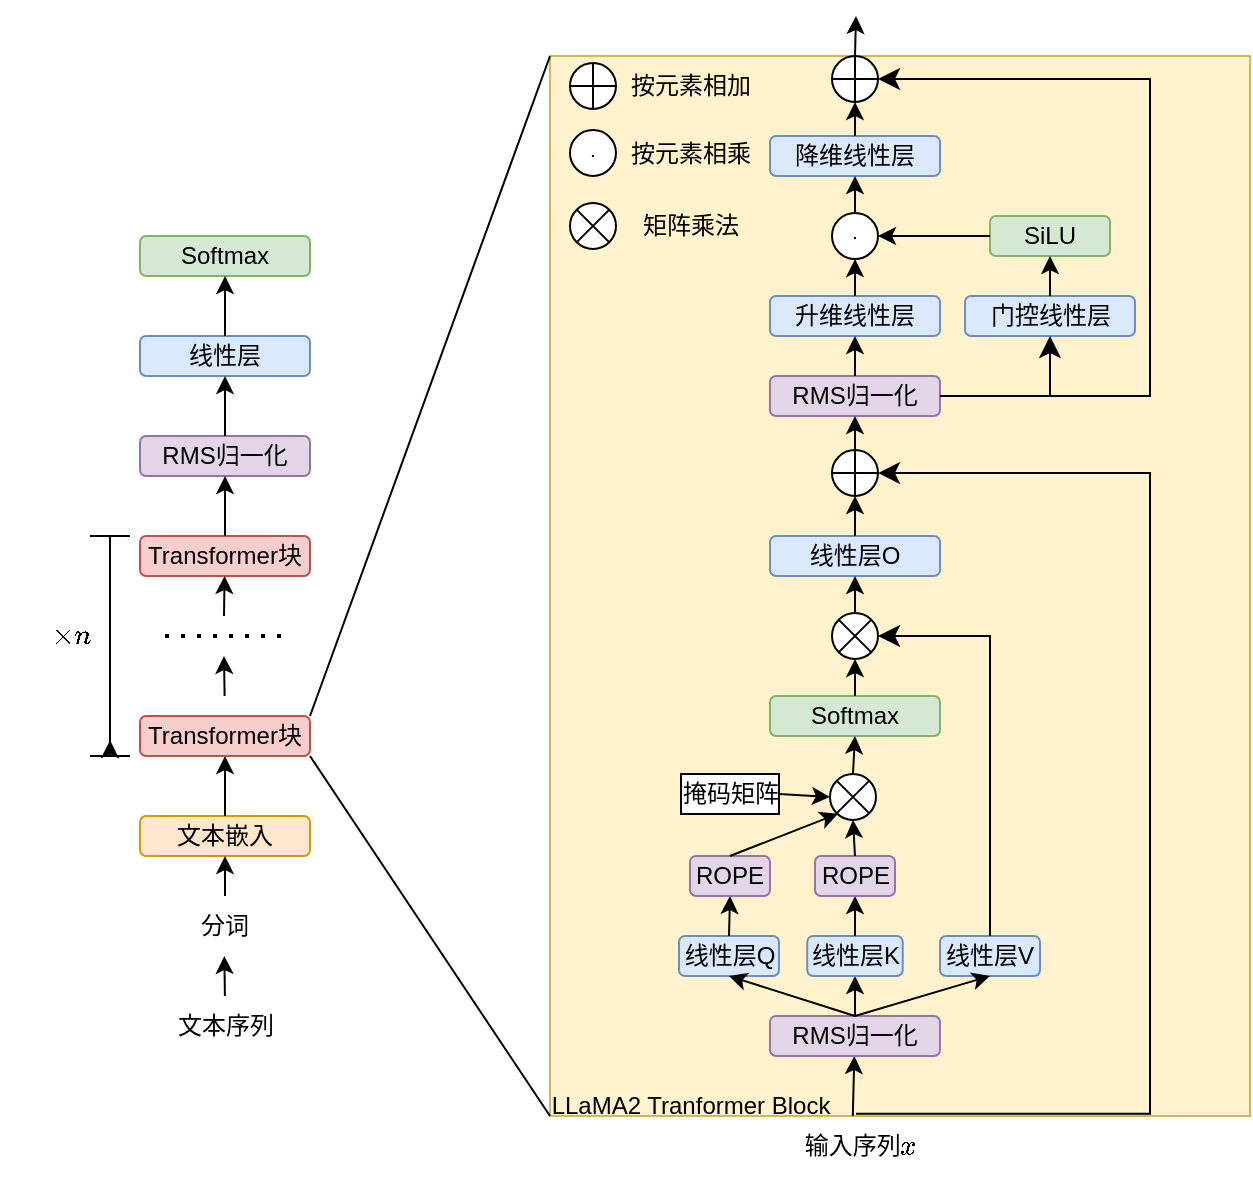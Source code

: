 <mxfile version="24.0.7" type="github">
  <diagram name="第 1 页" id="TnP6nja6smuP0p-oWf90">
    <mxGraphModel dx="1514" dy="857" grid="1" gridSize="10" guides="1" tooltips="1" connect="1" arrows="1" fold="1" page="1" pageScale="1" pageWidth="827" pageHeight="1169" math="1" shadow="0">
      <root>
        <mxCell id="0" />
        <mxCell id="1" parent="0" />
        <mxCell id="sZdEJVB9sNK9TB-2Sg2r-113" value="" style="rounded=0;whiteSpace=wrap;html=1;fillColor=#fff2cc;strokeColor=#d6b656;" parent="1" vertex="1">
          <mxGeometry x="350" y="230" width="350" height="530" as="geometry" />
        </mxCell>
        <mxCell id="sZdEJVB9sNK9TB-2Sg2r-1" value="文本嵌入" style="rounded=1;whiteSpace=wrap;html=1;fillColor=#ffe6cc;strokeColor=#d79b00;" parent="1" vertex="1">
          <mxGeometry x="145" y="610" width="85" height="20" as="geometry" />
        </mxCell>
        <mxCell id="sZdEJVB9sNK9TB-2Sg2r-3" value="文本序列" style="text;html=1;align=center;verticalAlign=middle;whiteSpace=wrap;rounded=0;" parent="1" vertex="1">
          <mxGeometry x="157.5" y="700" width="60" height="30" as="geometry" />
        </mxCell>
        <mxCell id="sZdEJVB9sNK9TB-2Sg2r-8" value="" style="edgeStyle=orthogonalEdgeStyle;rounded=0;orthogonalLoop=1;jettySize=auto;html=1;exitX=0.5;exitY=0;exitDx=0;exitDy=0;entryX=0.5;entryY=1;entryDx=0;entryDy=0;" parent="1" source="sZdEJVB9sNK9TB-2Sg2r-1" target="sZdEJVB9sNK9TB-2Sg2r-7" edge="1">
          <mxGeometry relative="1" as="geometry">
            <mxPoint x="370" y="615" as="sourcePoint" />
            <mxPoint x="370" y="530" as="targetPoint" />
          </mxGeometry>
        </mxCell>
        <mxCell id="sZdEJVB9sNK9TB-2Sg2r-5" value="分词" style="text;html=1;align=center;verticalAlign=middle;whiteSpace=wrap;rounded=0;" parent="1" vertex="1">
          <mxGeometry x="165" y="650" width="45" height="30" as="geometry" />
        </mxCell>
        <mxCell id="sZdEJVB9sNK9TB-2Sg2r-6" value="" style="endArrow=classic;html=1;rounded=0;exitX=0.5;exitY=0;exitDx=0;exitDy=0;entryX=0.5;entryY=1;entryDx=0;entryDy=0;" parent="1" source="sZdEJVB9sNK9TB-2Sg2r-5" target="sZdEJVB9sNK9TB-2Sg2r-1" edge="1">
          <mxGeometry width="50" height="50" relative="1" as="geometry">
            <mxPoint x="340" y="580" as="sourcePoint" />
            <mxPoint x="390" y="530" as="targetPoint" />
          </mxGeometry>
        </mxCell>
        <mxCell id="sZdEJVB9sNK9TB-2Sg2r-7" value="Transformer块" style="rounded=1;whiteSpace=wrap;html=1;fillColor=#f8cecc;strokeColor=#b85450;" parent="1" vertex="1">
          <mxGeometry x="145" y="560" width="85" height="20" as="geometry" />
        </mxCell>
        <mxCell id="sZdEJVB9sNK9TB-2Sg2r-9" value="Transformer块" style="rounded=1;whiteSpace=wrap;html=1;fillColor=#f8cecc;strokeColor=#b85450;" parent="1" vertex="1">
          <mxGeometry x="145" y="470" width="85" height="20" as="geometry" />
        </mxCell>
        <mxCell id="sZdEJVB9sNK9TB-2Sg2r-10" value="" style="edgeStyle=orthogonalEdgeStyle;rounded=0;orthogonalLoop=1;jettySize=auto;html=1;exitX=0.5;exitY=0;exitDx=0;exitDy=0;" parent="1" edge="1">
          <mxGeometry relative="1" as="geometry">
            <mxPoint x="187.3" y="550" as="sourcePoint" />
            <mxPoint x="187" y="530" as="targetPoint" />
          </mxGeometry>
        </mxCell>
        <mxCell id="sZdEJVB9sNK9TB-2Sg2r-11" value="" style="endArrow=none;dashed=1;html=1;dashPattern=1 3;strokeWidth=2;rounded=0;" parent="1" edge="1">
          <mxGeometry width="50" height="50" relative="1" as="geometry">
            <mxPoint x="157.5" y="520" as="sourcePoint" />
            <mxPoint x="217.5" y="520" as="targetPoint" />
          </mxGeometry>
        </mxCell>
        <mxCell id="sZdEJVB9sNK9TB-2Sg2r-12" value="" style="edgeStyle=orthogonalEdgeStyle;rounded=0;orthogonalLoop=1;jettySize=auto;html=1;entryX=0.5;entryY=1;entryDx=0;entryDy=0;" parent="1" edge="1">
          <mxGeometry relative="1" as="geometry">
            <mxPoint x="187" y="510" as="sourcePoint" />
            <mxPoint x="187.3" y="490" as="targetPoint" />
          </mxGeometry>
        </mxCell>
        <mxCell id="sZdEJVB9sNK9TB-2Sg2r-15" value="RMS归一化" style="rounded=1;whiteSpace=wrap;html=1;fillColor=#e1d5e7;strokeColor=#9673a6;" parent="1" vertex="1">
          <mxGeometry x="145" y="420" width="85" height="20" as="geometry" />
        </mxCell>
        <mxCell id="sZdEJVB9sNK9TB-2Sg2r-17" value="线性层" style="rounded=1;whiteSpace=wrap;html=1;fillColor=#dae8fc;strokeColor=#6c8ebf;" parent="1" vertex="1">
          <mxGeometry x="145" y="370" width="85" height="20" as="geometry" />
        </mxCell>
        <mxCell id="sZdEJVB9sNK9TB-2Sg2r-18" value="Softmax" style="rounded=1;whiteSpace=wrap;html=1;fillColor=#d5e8d4;strokeColor=#82b366;" parent="1" vertex="1">
          <mxGeometry x="145" y="320" width="85" height="20" as="geometry" />
        </mxCell>
        <mxCell id="sZdEJVB9sNK9TB-2Sg2r-19" value="" style="edgeStyle=orthogonalEdgeStyle;rounded=0;orthogonalLoop=1;jettySize=auto;html=1;exitX=0.5;exitY=0;exitDx=0;exitDy=0;entryX=0.5;entryY=1;entryDx=0;entryDy=0;" parent="1" source="sZdEJVB9sNK9TB-2Sg2r-15" target="sZdEJVB9sNK9TB-2Sg2r-17" edge="1">
          <mxGeometry relative="1" as="geometry">
            <mxPoint x="330" y="305" as="sourcePoint" />
            <mxPoint x="330.29" y="270" as="targetPoint" />
          </mxGeometry>
        </mxCell>
        <mxCell id="sZdEJVB9sNK9TB-2Sg2r-20" value="" style="edgeStyle=orthogonalEdgeStyle;rounded=0;orthogonalLoop=1;jettySize=auto;html=1;exitX=0.5;exitY=0;exitDx=0;exitDy=0;entryX=0.5;entryY=1;entryDx=0;entryDy=0;" parent="1" source="sZdEJVB9sNK9TB-2Sg2r-17" target="sZdEJVB9sNK9TB-2Sg2r-18" edge="1">
          <mxGeometry relative="1" as="geometry">
            <mxPoint x="205" y="330" as="sourcePoint" />
            <mxPoint x="205" y="305" as="targetPoint" />
          </mxGeometry>
        </mxCell>
        <mxCell id="sZdEJVB9sNK9TB-2Sg2r-21" value="" style="shape=crossbar;whiteSpace=wrap;html=1;rounded=1;direction=south;" parent="1" vertex="1">
          <mxGeometry x="120" y="470" width="20" height="110" as="geometry" />
        </mxCell>
        <mxCell id="sZdEJVB9sNK9TB-2Sg2r-28" value="" style="edgeStyle=orthogonalEdgeStyle;rounded=0;orthogonalLoop=1;jettySize=auto;html=1;exitX=0.5;exitY=0;exitDx=0;exitDy=0;entryX=0.5;entryY=1;entryDx=0;entryDy=0;" parent="1" source="sZdEJVB9sNK9TB-2Sg2r-9" target="sZdEJVB9sNK9TB-2Sg2r-15" edge="1">
          <mxGeometry relative="1" as="geometry">
            <mxPoint x="187.3" y="450" as="sourcePoint" />
            <mxPoint x="187.3" y="420" as="targetPoint" />
          </mxGeometry>
        </mxCell>
        <mxCell id="sZdEJVB9sNK9TB-2Sg2r-31" style="edgeStyle=orthogonalEdgeStyle;rounded=0;orthogonalLoop=1;jettySize=auto;html=1;exitX=1;exitY=0.5;exitDx=0;exitDy=0;exitPerimeter=0;entryX=0.928;entryY=0.498;entryDx=0;entryDy=0;entryPerimeter=0;" parent="1" source="sZdEJVB9sNK9TB-2Sg2r-21" target="sZdEJVB9sNK9TB-2Sg2r-21" edge="1">
          <mxGeometry relative="1" as="geometry" />
        </mxCell>
        <mxCell id="sZdEJVB9sNK9TB-2Sg2r-32" value="`\times n`" style="text;html=1;align=center;verticalAlign=middle;resizable=0;points=[];autosize=1;strokeColor=none;fillColor=none;" parent="1" vertex="1">
          <mxGeometry x="75" y="505" width="70" height="30" as="geometry" />
        </mxCell>
        <mxCell id="sZdEJVB9sNK9TB-2Sg2r-34" value="" style="endArrow=none;html=1;rounded=0;exitX=1;exitY=0;exitDx=0;exitDy=0;entryX=0;entryY=0;entryDx=0;entryDy=0;" parent="1" source="sZdEJVB9sNK9TB-2Sg2r-7" target="sZdEJVB9sNK9TB-2Sg2r-113" edge="1">
          <mxGeometry width="50" height="50" relative="1" as="geometry">
            <mxPoint x="430" y="560" as="sourcePoint" />
            <mxPoint x="320" y="210" as="targetPoint" />
          </mxGeometry>
        </mxCell>
        <mxCell id="sZdEJVB9sNK9TB-2Sg2r-35" value="" style="endArrow=none;html=1;rounded=0;exitX=1;exitY=1;exitDx=0;exitDy=0;entryX=0;entryY=1;entryDx=0;entryDy=0;" parent="1" source="sZdEJVB9sNK9TB-2Sg2r-7" target="sZdEJVB9sNK9TB-2Sg2r-113" edge="1">
          <mxGeometry width="50" height="50" relative="1" as="geometry">
            <mxPoint x="240" y="560" as="sourcePoint" />
            <mxPoint x="310" y="770" as="targetPoint" />
          </mxGeometry>
        </mxCell>
        <mxCell id="sZdEJVB9sNK9TB-2Sg2r-39" value="" style="endArrow=classic;html=1;rounded=0;exitX=0.46;exitY=0.001;exitDx=0;exitDy=0;exitPerimeter=0;" parent="1" source="sZdEJVB9sNK9TB-2Sg2r-53" edge="1">
          <mxGeometry width="50" height="50" relative="1" as="geometry">
            <mxPoint x="502" y="760" as="sourcePoint" />
            <mxPoint x="502.161" y="730" as="targetPoint" />
          </mxGeometry>
        </mxCell>
        <mxCell id="sZdEJVB9sNK9TB-2Sg2r-40" value="RMS归一化" style="rounded=1;whiteSpace=wrap;html=1;fillColor=#e1d5e7;strokeColor=#9673a6;" parent="1" vertex="1">
          <mxGeometry x="460" y="710" width="85" height="20" as="geometry" />
        </mxCell>
        <mxCell id="sZdEJVB9sNK9TB-2Sg2r-44" value="" style="edgeStyle=orthogonalEdgeStyle;rounded=0;orthogonalLoop=1;jettySize=auto;html=1;exitX=0.5;exitY=0;exitDx=0;exitDy=0;" parent="1" edge="1">
          <mxGeometry relative="1" as="geometry">
            <mxPoint x="187.46" y="700" as="sourcePoint" />
            <mxPoint x="187.16" y="680" as="targetPoint" />
          </mxGeometry>
        </mxCell>
        <mxCell id="sZdEJVB9sNK9TB-2Sg2r-45" value="" style="edgeStyle=orthogonalEdgeStyle;rounded=0;orthogonalLoop=1;jettySize=auto;html=1;exitX=0.5;exitY=0;exitDx=0;exitDy=0;entryX=0.5;entryY=1;entryDx=0;entryDy=0;" parent="1" source="sZdEJVB9sNK9TB-2Sg2r-40" target="sZdEJVB9sNK9TB-2Sg2r-48" edge="1">
          <mxGeometry relative="1" as="geometry">
            <mxPoint x="320.3" y="750" as="sourcePoint" />
            <mxPoint x="502.5" y="690" as="targetPoint" />
          </mxGeometry>
        </mxCell>
        <mxCell id="sZdEJVB9sNK9TB-2Sg2r-47" value="线性层Q" style="rounded=1;whiteSpace=wrap;html=1;fillColor=#dae8fc;strokeColor=#6c8ebf;" parent="1" vertex="1">
          <mxGeometry x="414.5" y="670" width="50" height="20" as="geometry" />
        </mxCell>
        <mxCell id="sZdEJVB9sNK9TB-2Sg2r-48" value="线性层K" style="rounded=1;whiteSpace=wrap;html=1;fillColor=#dae8fc;strokeColor=#6c8ebf;" parent="1" vertex="1">
          <mxGeometry x="478.62" y="670" width="47.75" height="20" as="geometry" />
        </mxCell>
        <mxCell id="sZdEJVB9sNK9TB-2Sg2r-49" value="线性层V" style="rounded=1;whiteSpace=wrap;html=1;fillColor=#dae8fc;strokeColor=#6c8ebf;" parent="1" vertex="1">
          <mxGeometry x="545" y="670" width="50" height="20" as="geometry" />
        </mxCell>
        <mxCell id="sZdEJVB9sNK9TB-2Sg2r-53" value="输入序列`x`" style="text;html=1;align=center;verticalAlign=middle;resizable=0;points=[];autosize=1;strokeColor=none;fillColor=none;" parent="1" vertex="1">
          <mxGeometry x="460" y="760" width="90" height="30" as="geometry" />
        </mxCell>
        <mxCell id="sZdEJVB9sNK9TB-2Sg2r-57" value="" style="endArrow=classic;html=1;rounded=0;entryX=0.5;entryY=1;entryDx=0;entryDy=0;exitX=0.5;exitY=0;exitDx=0;exitDy=0;" parent="1" source="sZdEJVB9sNK9TB-2Sg2r-40" target="sZdEJVB9sNK9TB-2Sg2r-47" edge="1">
          <mxGeometry width="50" height="50" relative="1" as="geometry">
            <mxPoint x="512.16" y="780" as="sourcePoint" />
            <mxPoint x="512.161" y="740" as="targetPoint" />
          </mxGeometry>
        </mxCell>
        <mxCell id="sZdEJVB9sNK9TB-2Sg2r-58" value="" style="endArrow=classic;html=1;rounded=0;entryX=0.5;entryY=1;entryDx=0;entryDy=0;exitX=0.5;exitY=0;exitDx=0;exitDy=0;" parent="1" source="sZdEJVB9sNK9TB-2Sg2r-40" target="sZdEJVB9sNK9TB-2Sg2r-49" edge="1">
          <mxGeometry width="50" height="50" relative="1" as="geometry">
            <mxPoint x="522.16" y="790" as="sourcePoint" />
            <mxPoint x="522.161" y="750" as="targetPoint" />
          </mxGeometry>
        </mxCell>
        <mxCell id="sZdEJVB9sNK9TB-2Sg2r-59" value="" style="endArrow=classic;html=1;rounded=0;exitX=0.5;exitY=0;exitDx=0;exitDy=0;entryX=0.5;entryY=1;entryDx=0;entryDy=0;" parent="1" source="sZdEJVB9sNK9TB-2Sg2r-47" target="sZdEJVB9sNK9TB-2Sg2r-60" edge="1">
          <mxGeometry width="50" height="50" relative="1" as="geometry">
            <mxPoint x="349" y="785" as="sourcePoint" />
            <mxPoint x="453" y="630" as="targetPoint" />
          </mxGeometry>
        </mxCell>
        <mxCell id="sZdEJVB9sNK9TB-2Sg2r-60" value="ROPE" style="rounded=1;whiteSpace=wrap;html=1;fillColor=#e1d5e7;strokeColor=#9673a6;" parent="1" vertex="1">
          <mxGeometry x="420" y="630" width="40" height="20" as="geometry" />
        </mxCell>
        <mxCell id="sZdEJVB9sNK9TB-2Sg2r-61" value="" style="endArrow=classic;html=1;rounded=0;exitX=0.5;exitY=0;exitDx=0;exitDy=0;entryX=0.5;entryY=1;entryDx=0;entryDy=0;" parent="1" source="sZdEJVB9sNK9TB-2Sg2r-48" target="sZdEJVB9sNK9TB-2Sg2r-62" edge="1">
          <mxGeometry width="50" height="50" relative="1" as="geometry">
            <mxPoint x="506.87" y="615" as="sourcePoint" />
            <mxPoint x="506.87" y="590" as="targetPoint" />
          </mxGeometry>
        </mxCell>
        <mxCell id="sZdEJVB9sNK9TB-2Sg2r-62" value="ROPE" style="rounded=1;whiteSpace=wrap;html=1;fillColor=#e1d5e7;strokeColor=#9673a6;" parent="1" vertex="1">
          <mxGeometry x="482.5" y="630" width="40" height="20" as="geometry" />
        </mxCell>
        <mxCell id="sZdEJVB9sNK9TB-2Sg2r-64" value="" style="endArrow=classic;html=1;rounded=0;exitX=0.5;exitY=0;exitDx=0;exitDy=0;entryX=0.174;entryY=0.864;entryDx=0;entryDy=0;entryPerimeter=0;" parent="1" source="sZdEJVB9sNK9TB-2Sg2r-60" target="sZdEJVB9sNK9TB-2Sg2r-66" edge="1">
          <mxGeometry width="50" height="50" relative="1" as="geometry">
            <mxPoint x="430" y="560" as="sourcePoint" />
            <mxPoint x="480" y="590" as="targetPoint" />
          </mxGeometry>
        </mxCell>
        <mxCell id="sZdEJVB9sNK9TB-2Sg2r-65" value="" style="endArrow=classic;html=1;rounded=0;exitX=0.5;exitY=0;exitDx=0;exitDy=0;entryX=0.5;entryY=1;entryDx=0;entryDy=0;entryPerimeter=0;" parent="1" source="sZdEJVB9sNK9TB-2Sg2r-62" target="sZdEJVB9sNK9TB-2Sg2r-66" edge="1">
          <mxGeometry width="50" height="50" relative="1" as="geometry">
            <mxPoint x="502.72" y="610" as="sourcePoint" />
            <mxPoint x="503" y="590" as="targetPoint" />
          </mxGeometry>
        </mxCell>
        <mxCell id="sZdEJVB9sNK9TB-2Sg2r-66" value="" style="verticalLabelPosition=bottom;shadow=0;dashed=0;align=center;html=1;verticalAlign=top;shape=mxgraph.electrical.abstract.multiplier;" parent="1" vertex="1">
          <mxGeometry x="489.99" y="589" width="23" height="23" as="geometry" />
        </mxCell>
        <mxCell id="sZdEJVB9sNK9TB-2Sg2r-70" value="&lt;span style=&quot;text-wrap: nowrap;&quot;&gt;掩码矩阵&lt;/span&gt;" style="rounded=0;whiteSpace=wrap;html=1;" parent="1" vertex="1">
          <mxGeometry x="415.5" y="589" width="49" height="20" as="geometry" />
        </mxCell>
        <mxCell id="sZdEJVB9sNK9TB-2Sg2r-71" value="" style="endArrow=classic;html=1;rounded=0;exitX=1;exitY=0.5;exitDx=0;exitDy=0;entryX=0;entryY=0.5;entryDx=0;entryDy=0;entryPerimeter=0;" parent="1" source="sZdEJVB9sNK9TB-2Sg2r-70" target="sZdEJVB9sNK9TB-2Sg2r-66" edge="1">
          <mxGeometry width="50" height="50" relative="1" as="geometry">
            <mxPoint x="450" y="630" as="sourcePoint" />
            <mxPoint x="506" y="603" as="targetPoint" />
          </mxGeometry>
        </mxCell>
        <mxCell id="sZdEJVB9sNK9TB-2Sg2r-73" value="Softmax" style="rounded=1;whiteSpace=wrap;html=1;fillColor=#d5e8d4;strokeColor=#82b366;" parent="1" vertex="1">
          <mxGeometry x="460" y="550" width="85" height="20" as="geometry" />
        </mxCell>
        <mxCell id="sZdEJVB9sNK9TB-2Sg2r-74" value="" style="endArrow=classic;html=1;rounded=0;exitX=0.5;exitY=0;exitDx=0;exitDy=0;entryX=0.5;entryY=1;entryDx=0;entryDy=0;exitPerimeter=0;" parent="1" source="sZdEJVB9sNK9TB-2Sg2r-66" target="sZdEJVB9sNK9TB-2Sg2r-73" edge="1">
          <mxGeometry width="50" height="50" relative="1" as="geometry">
            <mxPoint x="475" y="596" as="sourcePoint" />
            <mxPoint x="502" y="595" as="targetPoint" />
          </mxGeometry>
        </mxCell>
        <mxCell id="sZdEJVB9sNK9TB-2Sg2r-75" value="" style="edgeStyle=elbowEdgeStyle;elbow=vertical;endArrow=classic;html=1;curved=0;rounded=0;endSize=8;startSize=8;exitX=0.5;exitY=0;exitDx=0;exitDy=0;entryX=1;entryY=0.5;entryDx=0;entryDy=0;entryPerimeter=0;" parent="1" source="sZdEJVB9sNK9TB-2Sg2r-49" target="sZdEJVB9sNK9TB-2Sg2r-77" edge="1">
          <mxGeometry width="50" height="50" relative="1" as="geometry">
            <mxPoint x="430" y="560" as="sourcePoint" />
            <mxPoint x="565" y="460" as="targetPoint" />
            <Array as="points">
              <mxPoint x="570" y="520" />
            </Array>
          </mxGeometry>
        </mxCell>
        <mxCell id="sZdEJVB9sNK9TB-2Sg2r-76" value="" style="endArrow=classic;html=1;rounded=0;entryX=0.5;entryY=1;entryDx=0;entryDy=0;entryPerimeter=0;exitX=0.5;exitY=0;exitDx=0;exitDy=0;" parent="1" source="sZdEJVB9sNK9TB-2Sg2r-73" target="sZdEJVB9sNK9TB-2Sg2r-77" edge="1">
          <mxGeometry width="50" height="50" relative="1" as="geometry">
            <mxPoint x="502" y="530" as="sourcePoint" />
            <mxPoint x="503" y="486" as="targetPoint" />
          </mxGeometry>
        </mxCell>
        <mxCell id="sZdEJVB9sNK9TB-2Sg2r-77" value="" style="verticalLabelPosition=bottom;shadow=0;dashed=0;align=center;html=1;verticalAlign=top;shape=mxgraph.electrical.abstract.multiplier;" parent="1" vertex="1">
          <mxGeometry x="491" y="508.5" width="23" height="23" as="geometry" />
        </mxCell>
        <mxCell id="sZdEJVB9sNK9TB-2Sg2r-79" value="线性层O" style="rounded=1;whiteSpace=wrap;html=1;fillColor=#dae8fc;strokeColor=#6c8ebf;" parent="1" vertex="1">
          <mxGeometry x="460" y="470" width="85" height="20" as="geometry" />
        </mxCell>
        <mxCell id="sZdEJVB9sNK9TB-2Sg2r-80" value="" style="endArrow=classic;html=1;rounded=0;entryX=0.5;entryY=1;entryDx=0;entryDy=0;exitX=0.5;exitY=0;exitDx=0;exitDy=0;exitPerimeter=0;" parent="1" source="sZdEJVB9sNK9TB-2Sg2r-77" target="sZdEJVB9sNK9TB-2Sg2r-79" edge="1">
          <mxGeometry width="50" height="50" relative="1" as="geometry">
            <mxPoint x="609.5" y="430" as="sourcePoint" />
            <mxPoint x="600.0" y="350" as="targetPoint" />
          </mxGeometry>
        </mxCell>
        <mxCell id="sZdEJVB9sNK9TB-2Sg2r-81" value="" style="verticalLabelPosition=bottom;verticalAlign=top;html=1;shape=mxgraph.flowchart.summing_function;" parent="1" vertex="1">
          <mxGeometry x="490.99" y="427.01" width="23" height="23" as="geometry" />
        </mxCell>
        <mxCell id="sZdEJVB9sNK9TB-2Sg2r-83" value="" style="endArrow=classic;html=1;rounded=0;entryX=0.5;entryY=1;entryDx=0;entryDy=0;exitX=0.5;exitY=0;exitDx=0;exitDy=0;entryPerimeter=0;" parent="1" source="sZdEJVB9sNK9TB-2Sg2r-79" target="sZdEJVB9sNK9TB-2Sg2r-81" edge="1">
          <mxGeometry width="50" height="50" relative="1" as="geometry">
            <mxPoint x="512" y="519" as="sourcePoint" />
            <mxPoint x="512" y="500" as="targetPoint" />
          </mxGeometry>
        </mxCell>
        <mxCell id="sZdEJVB9sNK9TB-2Sg2r-85" value="" style="edgeStyle=elbowEdgeStyle;elbow=horizontal;endArrow=classic;html=1;curved=0;rounded=0;endSize=8;startSize=8;entryX=1;entryY=0.5;entryDx=0;entryDy=0;entryPerimeter=0;exitX=0.478;exitY=-0.036;exitDx=0;exitDy=0;exitPerimeter=0;" parent="1" source="sZdEJVB9sNK9TB-2Sg2r-53" target="sZdEJVB9sNK9TB-2Sg2r-81" edge="1">
          <mxGeometry width="50" height="50" relative="1" as="geometry">
            <mxPoint x="513" y="758.5" as="sourcePoint" />
            <mxPoint x="525.99" y="440" as="targetPoint" />
            <Array as="points">
              <mxPoint x="650" y="610" />
            </Array>
          </mxGeometry>
        </mxCell>
        <mxCell id="sZdEJVB9sNK9TB-2Sg2r-89" value="RMS归一化" style="rounded=1;whiteSpace=wrap;html=1;fillColor=#e1d5e7;strokeColor=#9673a6;" parent="1" vertex="1">
          <mxGeometry x="459.99" y="390" width="85" height="20" as="geometry" />
        </mxCell>
        <mxCell id="sZdEJVB9sNK9TB-2Sg2r-90" value="" style="endArrow=classic;html=1;rounded=0;entryX=0.5;entryY=1;entryDx=0;entryDy=0;exitX=0.5;exitY=0;exitDx=0;exitDy=0;exitPerimeter=0;" parent="1" source="sZdEJVB9sNK9TB-2Sg2r-81" target="sZdEJVB9sNK9TB-2Sg2r-89" edge="1">
          <mxGeometry width="50" height="50" relative="1" as="geometry">
            <mxPoint x="512" y="480" as="sourcePoint" />
            <mxPoint x="512" y="463" as="targetPoint" />
          </mxGeometry>
        </mxCell>
        <mxCell id="sZdEJVB9sNK9TB-2Sg2r-94" value="升维线性层" style="rounded=1;whiteSpace=wrap;html=1;fillColor=#dae8fc;strokeColor=#6c8ebf;" parent="1" vertex="1">
          <mxGeometry x="459.99" y="350" width="85" height="20" as="geometry" />
        </mxCell>
        <mxCell id="sZdEJVB9sNK9TB-2Sg2r-95" value="门控线性层" style="rounded=1;whiteSpace=wrap;html=1;fillColor=#dae8fc;strokeColor=#6c8ebf;" parent="1" vertex="1">
          <mxGeometry x="557.5" y="350" width="85" height="20" as="geometry" />
        </mxCell>
        <mxCell id="sZdEJVB9sNK9TB-2Sg2r-96" value="SiLU" style="rounded=1;whiteSpace=wrap;html=1;fillColor=#d5e8d4;strokeColor=#82b366;" parent="1" vertex="1">
          <mxGeometry x="570" y="310" width="60" height="20" as="geometry" />
        </mxCell>
        <mxCell id="sZdEJVB9sNK9TB-2Sg2r-97" value="" style="endArrow=classic;html=1;rounded=0;exitX=0.5;exitY=0;exitDx=0;exitDy=0;entryX=0.5;entryY=1;entryDx=0;entryDy=0;" parent="1" source="sZdEJVB9sNK9TB-2Sg2r-89" target="sZdEJVB9sNK9TB-2Sg2r-94" edge="1">
          <mxGeometry width="50" height="50" relative="1" as="geometry">
            <mxPoint x="512" y="598" as="sourcePoint" />
            <mxPoint x="512" y="580" as="targetPoint" />
          </mxGeometry>
        </mxCell>
        <mxCell id="sZdEJVB9sNK9TB-2Sg2r-100" value="" style="edgeStyle=elbowEdgeStyle;elbow=vertical;endArrow=classic;html=1;curved=0;rounded=0;endSize=8;startSize=8;entryX=0.5;entryY=1;entryDx=0;entryDy=0;exitX=1;exitY=0.5;exitDx=0;exitDy=0;" parent="1" source="sZdEJVB9sNK9TB-2Sg2r-89" target="sZdEJVB9sNK9TB-2Sg2r-95" edge="1">
          <mxGeometry width="50" height="50" relative="1" as="geometry">
            <mxPoint x="600" y="450" as="sourcePoint" />
            <mxPoint x="650" y="400" as="targetPoint" />
            <Array as="points">
              <mxPoint x="610" y="400" />
            </Array>
          </mxGeometry>
        </mxCell>
        <mxCell id="sZdEJVB9sNK9TB-2Sg2r-101" value="" style="endArrow=classic;html=1;rounded=0;entryX=0.5;entryY=1;entryDx=0;entryDy=0;exitX=0.5;exitY=0;exitDx=0;exitDy=0;" parent="1" source="sZdEJVB9sNK9TB-2Sg2r-95" target="sZdEJVB9sNK9TB-2Sg2r-96" edge="1">
          <mxGeometry width="50" height="50" relative="1" as="geometry">
            <mxPoint x="512" y="440" as="sourcePoint" />
            <mxPoint x="512" y="420" as="targetPoint" />
          </mxGeometry>
        </mxCell>
        <mxCell id="sZdEJVB9sNK9TB-2Sg2r-102" value="`\dot`" style="ellipse;whiteSpace=wrap;html=1;aspect=fixed;" parent="1" vertex="1">
          <mxGeometry x="491" y="308.5" width="23" height="23" as="geometry" />
        </mxCell>
        <mxCell id="sZdEJVB9sNK9TB-2Sg2r-103" value="" style="endArrow=classic;html=1;rounded=0;entryX=1;entryY=0.5;entryDx=0;entryDy=0;exitX=0;exitY=0.5;exitDx=0;exitDy=0;" parent="1" source="sZdEJVB9sNK9TB-2Sg2r-96" target="sZdEJVB9sNK9TB-2Sg2r-102" edge="1">
          <mxGeometry width="50" height="50" relative="1" as="geometry">
            <mxPoint x="622" y="360" as="sourcePoint" />
            <mxPoint x="622" y="340" as="targetPoint" />
          </mxGeometry>
        </mxCell>
        <mxCell id="sZdEJVB9sNK9TB-2Sg2r-104" value="" style="endArrow=classic;html=1;rounded=0;exitX=0.5;exitY=0;exitDx=0;exitDy=0;entryX=0.5;entryY=1;entryDx=0;entryDy=0;" parent="1" source="sZdEJVB9sNK9TB-2Sg2r-94" target="sZdEJVB9sNK9TB-2Sg2r-102" edge="1">
          <mxGeometry width="50" height="50" relative="1" as="geometry">
            <mxPoint x="512" y="400" as="sourcePoint" />
            <mxPoint x="512" y="380" as="targetPoint" />
          </mxGeometry>
        </mxCell>
        <mxCell id="sZdEJVB9sNK9TB-2Sg2r-105" value="降维线性层" style="rounded=1;whiteSpace=wrap;html=1;fillColor=#dae8fc;strokeColor=#6c8ebf;" parent="1" vertex="1">
          <mxGeometry x="460" y="270" width="85" height="20" as="geometry" />
        </mxCell>
        <mxCell id="sZdEJVB9sNK9TB-2Sg2r-106" value="" style="endArrow=classic;html=1;rounded=0;exitX=0.5;exitY=0;exitDx=0;exitDy=0;entryX=0.5;entryY=1;entryDx=0;entryDy=0;" parent="1" source="sZdEJVB9sNK9TB-2Sg2r-102" target="sZdEJVB9sNK9TB-2Sg2r-105" edge="1">
          <mxGeometry width="50" height="50" relative="1" as="geometry">
            <mxPoint x="512" y="360" as="sourcePoint" />
            <mxPoint x="513" y="341" as="targetPoint" />
          </mxGeometry>
        </mxCell>
        <mxCell id="sZdEJVB9sNK9TB-2Sg2r-107" value="" style="verticalLabelPosition=bottom;verticalAlign=top;html=1;shape=mxgraph.flowchart.summing_function;" parent="1" vertex="1">
          <mxGeometry x="491" y="230" width="23" height="23" as="geometry" />
        </mxCell>
        <mxCell id="sZdEJVB9sNK9TB-2Sg2r-108" value="" style="edgeStyle=elbowEdgeStyle;elbow=horizontal;endArrow=classic;html=1;curved=0;rounded=0;endSize=8;startSize=8;entryX=1;entryY=0.5;entryDx=0;entryDy=0;entryPerimeter=0;exitX=1;exitY=0.5;exitDx=0;exitDy=0;" parent="1" source="sZdEJVB9sNK9TB-2Sg2r-89" target="sZdEJVB9sNK9TB-2Sg2r-107" edge="1">
          <mxGeometry width="50" height="50" relative="1" as="geometry">
            <mxPoint x="720" y="440" as="sourcePoint" />
            <mxPoint x="524" y="449" as="targetPoint" />
            <Array as="points">
              <mxPoint x="650" y="320" />
            </Array>
          </mxGeometry>
        </mxCell>
        <mxCell id="sZdEJVB9sNK9TB-2Sg2r-109" value="" style="endArrow=classic;html=1;rounded=0;exitX=0.5;exitY=0;exitDx=0;exitDy=0;entryX=0.5;entryY=1;entryDx=0;entryDy=0;entryPerimeter=0;" parent="1" source="sZdEJVB9sNK9TB-2Sg2r-105" target="sZdEJVB9sNK9TB-2Sg2r-107" edge="1">
          <mxGeometry width="50" height="50" relative="1" as="geometry">
            <mxPoint x="513" y="318" as="sourcePoint" />
            <mxPoint x="512" y="300" as="targetPoint" />
          </mxGeometry>
        </mxCell>
        <mxCell id="sZdEJVB9sNK9TB-2Sg2r-111" value="" style="endArrow=classic;html=1;rounded=0;exitX=0.5;exitY=0;exitDx=0;exitDy=0;exitPerimeter=0;" parent="1" source="sZdEJVB9sNK9TB-2Sg2r-107" edge="1">
          <mxGeometry width="50" height="50" relative="1" as="geometry">
            <mxPoint x="332" y="210" as="sourcePoint" />
            <mxPoint x="503" y="210" as="targetPoint" />
          </mxGeometry>
        </mxCell>
        <mxCell id="sZdEJVB9sNK9TB-2Sg2r-116" value="LLaMA2 Tranformer Block" style="text;html=1;align=center;verticalAlign=middle;resizable=0;points=[];autosize=1;strokeColor=none;fillColor=none;" parent="1" vertex="1">
          <mxGeometry x="339.99" y="740" width="160" height="30" as="geometry" />
        </mxCell>
        <mxCell id="sZdEJVB9sNK9TB-2Sg2r-117" value="" style="verticalLabelPosition=bottom;verticalAlign=top;html=1;shape=mxgraph.flowchart.summing_function;" parent="1" vertex="1">
          <mxGeometry x="359.99" y="233.5" width="23" height="23" as="geometry" />
        </mxCell>
        <mxCell id="sZdEJVB9sNK9TB-2Sg2r-120" value="按元素相加" style="text;html=1;align=center;verticalAlign=middle;resizable=0;points=[];autosize=1;strokeColor=none;fillColor=none;" parent="1" vertex="1">
          <mxGeometry x="379.99" y="230" width="80" height="30" as="geometry" />
        </mxCell>
        <mxCell id="sZdEJVB9sNK9TB-2Sg2r-122" value="按元素相乘" style="text;html=1;align=center;verticalAlign=middle;resizable=0;points=[];autosize=1;strokeColor=none;fillColor=none;" parent="1" vertex="1">
          <mxGeometry x="379.99" y="263.5" width="80" height="30" as="geometry" />
        </mxCell>
        <mxCell id="sZdEJVB9sNK9TB-2Sg2r-123" value="`\dot`" style="ellipse;whiteSpace=wrap;html=1;aspect=fixed;" parent="1" vertex="1">
          <mxGeometry x="359.99" y="267" width="23" height="23" as="geometry" />
        </mxCell>
        <mxCell id="sZdEJVB9sNK9TB-2Sg2r-124" value="" style="verticalLabelPosition=bottom;shadow=0;dashed=0;align=center;html=1;verticalAlign=top;shape=mxgraph.electrical.abstract.multiplier;" parent="1" vertex="1">
          <mxGeometry x="359.99" y="303.5" width="23" height="23" as="geometry" />
        </mxCell>
        <mxCell id="sZdEJVB9sNK9TB-2Sg2r-125" value="矩阵乘法" style="text;html=1;align=center;verticalAlign=middle;resizable=0;points=[];autosize=1;strokeColor=none;fillColor=none;" parent="1" vertex="1">
          <mxGeometry x="384.99" y="300" width="70" height="30" as="geometry" />
        </mxCell>
      </root>
    </mxGraphModel>
  </diagram>
</mxfile>

